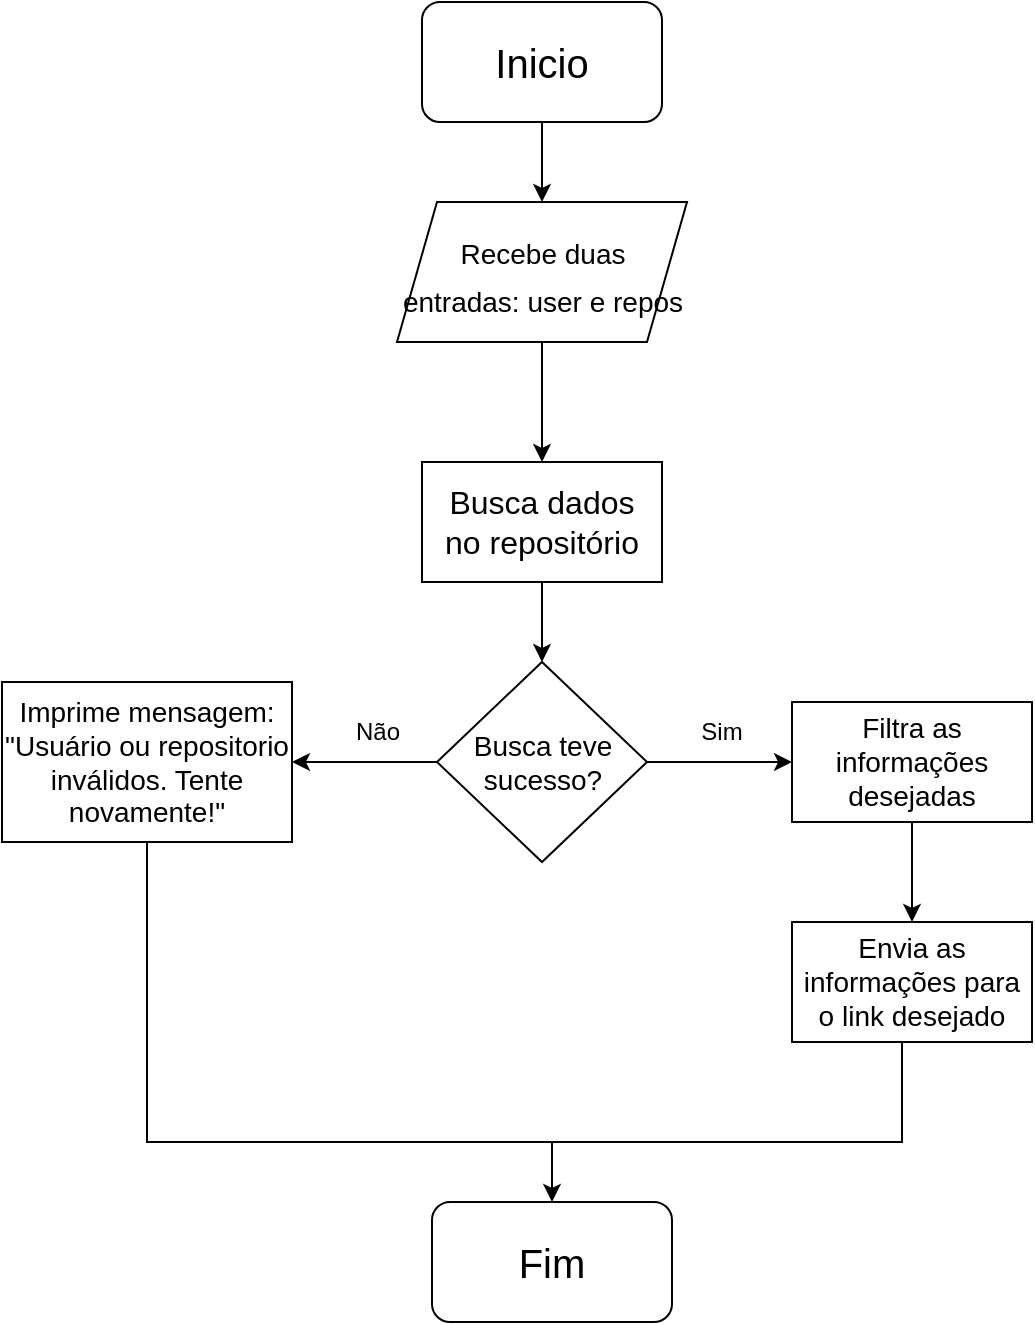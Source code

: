 <mxfile version="21.4.0" type="github">
  <diagram name="Page-1" id="74e2e168-ea6b-b213-b513-2b3c1d86103e">
    <mxGraphModel dx="880" dy="442" grid="1" gridSize="10" guides="1" tooltips="1" connect="1" arrows="1" fold="1" page="1" pageScale="1" pageWidth="1100" pageHeight="850" background="none" math="0" shadow="0">
      <root>
        <mxCell id="0" />
        <mxCell id="1" parent="0" />
        <mxCell id="QuAt87sF5W-baBg7756T-8" value="" style="edgeStyle=orthogonalEdgeStyle;rounded=0;orthogonalLoop=1;jettySize=auto;html=1;" edge="1" parent="1" source="QuAt87sF5W-baBg7756T-1" target="QuAt87sF5W-baBg7756T-3">
          <mxGeometry relative="1" as="geometry" />
        </mxCell>
        <mxCell id="QuAt87sF5W-baBg7756T-1" value="Inicio" style="rounded=1;whiteSpace=wrap;html=1;fontSize=20;" vertex="1" parent="1">
          <mxGeometry x="440" y="110" width="120" height="60" as="geometry" />
        </mxCell>
        <mxCell id="QuAt87sF5W-baBg7756T-33" value="" style="edgeStyle=orthogonalEdgeStyle;rounded=0;orthogonalLoop=1;jettySize=auto;html=1;" edge="1" parent="1" source="QuAt87sF5W-baBg7756T-3" target="QuAt87sF5W-baBg7756T-10">
          <mxGeometry relative="1" as="geometry" />
        </mxCell>
        <mxCell id="QuAt87sF5W-baBg7756T-3" value="&lt;font style=&quot;font-size: 14px;&quot;&gt;Recebe duas &lt;font style=&quot;font-size: 14px;&quot;&gt;entradas: user e repos&lt;/font&gt;&lt;font style=&quot;font-size: 14px;&quot;&gt;&lt;br&gt;&lt;/font&gt;&lt;/font&gt;" style="shape=parallelogram;perimeter=parallelogramPerimeter;whiteSpace=wrap;html=1;fixedSize=1;fontSize=20;" vertex="1" parent="1">
          <mxGeometry x="427.5" y="210" width="145" height="70" as="geometry" />
        </mxCell>
        <mxCell id="QuAt87sF5W-baBg7756T-13" value="" style="edgeStyle=orthogonalEdgeStyle;rounded=0;orthogonalLoop=1;jettySize=auto;html=1;" edge="1" parent="1" source="QuAt87sF5W-baBg7756T-10" target="QuAt87sF5W-baBg7756T-12">
          <mxGeometry relative="1" as="geometry" />
        </mxCell>
        <mxCell id="QuAt87sF5W-baBg7756T-10" value="&lt;div style=&quot;font-size: 16px;&quot;&gt;Busca dados &lt;br style=&quot;font-size: 16px;&quot;&gt;&lt;/div&gt;no repositório" style="whiteSpace=wrap;html=1;fontSize=16;" vertex="1" parent="1">
          <mxGeometry x="440" y="340" width="120" height="60" as="geometry" />
        </mxCell>
        <mxCell id="QuAt87sF5W-baBg7756T-15" value="" style="edgeStyle=orthogonalEdgeStyle;rounded=0;orthogonalLoop=1;jettySize=auto;html=1;" edge="1" parent="1" source="QuAt87sF5W-baBg7756T-12" target="QuAt87sF5W-baBg7756T-14">
          <mxGeometry relative="1" as="geometry" />
        </mxCell>
        <mxCell id="QuAt87sF5W-baBg7756T-18" value="" style="edgeStyle=orthogonalEdgeStyle;rounded=0;orthogonalLoop=1;jettySize=auto;html=1;" edge="1" parent="1" source="QuAt87sF5W-baBg7756T-12" target="QuAt87sF5W-baBg7756T-17">
          <mxGeometry relative="1" as="geometry" />
        </mxCell>
        <mxCell id="QuAt87sF5W-baBg7756T-12" value="Busca teve sucesso?" style="rhombus;whiteSpace=wrap;html=1;fontSize=14;" vertex="1" parent="1">
          <mxGeometry x="447.5" y="440" width="105" height="100" as="geometry" />
        </mxCell>
        <mxCell id="QuAt87sF5W-baBg7756T-27" style="edgeStyle=orthogonalEdgeStyle;rounded=0;orthogonalLoop=1;jettySize=auto;html=1;exitX=0.5;exitY=1;exitDx=0;exitDy=0;entryX=0.5;entryY=0;entryDx=0;entryDy=0;" edge="1" parent="1" source="QuAt87sF5W-baBg7756T-14" target="QuAt87sF5W-baBg7756T-22">
          <mxGeometry relative="1" as="geometry">
            <Array as="points">
              <mxPoint x="303" y="680" />
              <mxPoint x="505" y="680" />
            </Array>
          </mxGeometry>
        </mxCell>
        <mxCell id="QuAt87sF5W-baBg7756T-14" value="Imprime mensagem: &quot;Usuário ou repositorio inválidos. Tente novamente!&quot;" style="whiteSpace=wrap;html=1;fontSize=14;" vertex="1" parent="1">
          <mxGeometry x="230" y="450" width="145" height="80" as="geometry" />
        </mxCell>
        <mxCell id="QuAt87sF5W-baBg7756T-16" value="Não" style="text;html=1;strokeColor=none;fillColor=none;align=center;verticalAlign=middle;whiteSpace=wrap;rounded=0;" vertex="1" parent="1">
          <mxGeometry x="387.5" y="460" width="60" height="30" as="geometry" />
        </mxCell>
        <mxCell id="QuAt87sF5W-baBg7756T-21" value="" style="edgeStyle=orthogonalEdgeStyle;rounded=0;orthogonalLoop=1;jettySize=auto;html=1;" edge="1" parent="1" source="QuAt87sF5W-baBg7756T-17" target="QuAt87sF5W-baBg7756T-20">
          <mxGeometry relative="1" as="geometry" />
        </mxCell>
        <mxCell id="QuAt87sF5W-baBg7756T-17" value="Filtra as informações desejadas" style="whiteSpace=wrap;html=1;fontSize=14;" vertex="1" parent="1">
          <mxGeometry x="625" y="460" width="120" height="60" as="geometry" />
        </mxCell>
        <mxCell id="QuAt87sF5W-baBg7756T-19" value="&lt;div&gt;Sim&lt;/div&gt;" style="text;html=1;strokeColor=none;fillColor=none;align=center;verticalAlign=middle;whiteSpace=wrap;rounded=0;" vertex="1" parent="1">
          <mxGeometry x="560" y="460" width="60" height="30" as="geometry" />
        </mxCell>
        <mxCell id="QuAt87sF5W-baBg7756T-20" value="Envia as informações para o link desejado" style="whiteSpace=wrap;html=1;fontSize=14;" vertex="1" parent="1">
          <mxGeometry x="625" y="570" width="120" height="60" as="geometry" />
        </mxCell>
        <mxCell id="QuAt87sF5W-baBg7756T-22" value="Fim" style="rounded=1;whiteSpace=wrap;html=1;fontSize=20;" vertex="1" parent="1">
          <mxGeometry x="445" y="710" width="120" height="60" as="geometry" />
        </mxCell>
        <mxCell id="QuAt87sF5W-baBg7756T-32" value="" style="endArrow=none;html=1;rounded=0;" edge="1" parent="1">
          <mxGeometry width="50" height="50" relative="1" as="geometry">
            <mxPoint x="500" y="680" as="sourcePoint" />
            <mxPoint x="680" y="630" as="targetPoint" />
            <Array as="points">
              <mxPoint x="650" y="680" />
              <mxPoint x="680" y="680" />
            </Array>
          </mxGeometry>
        </mxCell>
      </root>
    </mxGraphModel>
  </diagram>
</mxfile>
